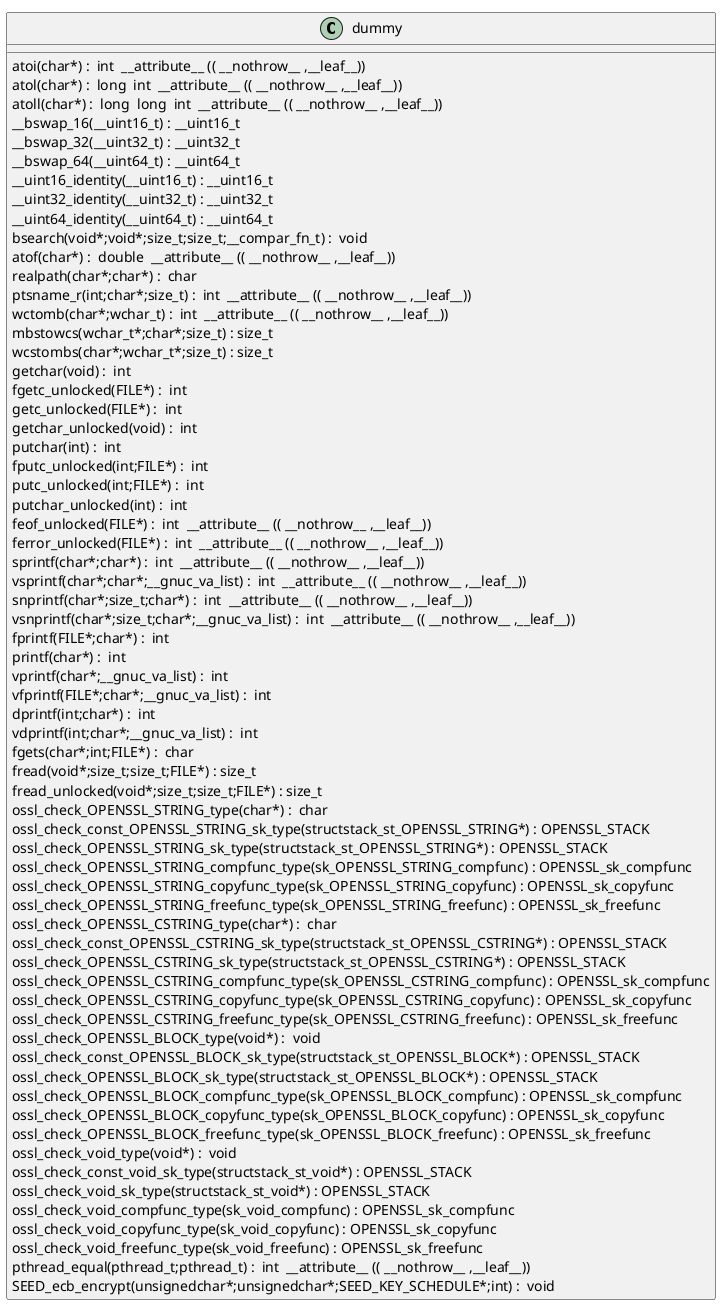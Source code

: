 @startuml
!pragma layout smetana
class dummy {
atoi(char*) :  int  __attribute__ (( __nothrow__ ,__leaf__)) [[[./../../.././qc/crypto/seed/seed_ecb.c.html#468]]]
atol(char*) :  long  int  __attribute__ (( __nothrow__ ,__leaf__)) [[[./../../.././qc/crypto/seed/seed_ecb.c.html#473]]]
atoll(char*) :  long  long  int  __attribute__ (( __nothrow__ ,__leaf__)) [[[./../../.././qc/crypto/seed/seed_ecb.c.html#480]]]
__bswap_16(__uint16_t) : __uint16_t [[[./../../.././qc/crypto/seed/seed_ecb.c.html#642]]]
__bswap_32(__uint32_t) : __uint32_t [[[./../../.././qc/crypto/seed/seed_ecb.c.html#657]]]
__bswap_64(__uint64_t) : __uint64_t [[[./../../.././qc/crypto/seed/seed_ecb.c.html#667]]]
__uint16_identity(__uint16_t) : __uint16_t [[[./../../.././qc/crypto/seed/seed_ecb.c.html#679]]]
__uint32_identity(__uint32_t) : __uint32_t [[[./../../.././qc/crypto/seed/seed_ecb.c.html#685]]]
__uint64_identity(__uint64_t) : __uint64_t [[[./../../.././qc/crypto/seed/seed_ecb.c.html#691]]]
bsearch(void*;void*;size_t;size_t;__compar_fn_t) :  void  [[[./../../.././qc/crypto/seed/seed_ecb.c.html#1359]]]
atof(char*) :  double  __attribute__ (( __nothrow__ ,__leaf__)) [[[./../../.././qc/crypto/seed/seed_ecb.c.html#1]]]
realpath(char*;char*) :  char  [[[./../../.././qc/crypto/seed/seed_ecb.c.html#1]]]
ptsname_r(int;char*;size_t) :  int  __attribute__ (( __nothrow__ ,__leaf__)) [[[./../../.././qc/crypto/seed/seed_ecb.c.html#1]]]
wctomb(char*;wchar_t) :  int  __attribute__ (( __nothrow__ ,__leaf__)) [[[./../../.././qc/crypto/seed/seed_ecb.c.html#1]]]
mbstowcs(wchar_t*;char*;size_t) : size_t [[[./../../.././qc/crypto/seed/seed_ecb.c.html#1]]]
wcstombs(char*;wchar_t*;size_t) : size_t [[[./../../.././qc/crypto/seed/seed_ecb.c.html#1]]]
getchar(void) :  int  [[[./../../.././qc/crypto/seed/seed_ecb.c.html#1]]]
fgetc_unlocked(FILE*) :  int  [[[./../../.././qc/crypto/seed/seed_ecb.c.html#1]]]
getc_unlocked(FILE*) :  int  [[[./../../.././qc/crypto/seed/seed_ecb.c.html#1]]]
getchar_unlocked(void) :  int  [[[./../../.././qc/crypto/seed/seed_ecb.c.html#1]]]
putchar(int) :  int  [[[./../../.././qc/crypto/seed/seed_ecb.c.html#1]]]
fputc_unlocked(int;FILE*) :  int  [[[./../../.././qc/crypto/seed/seed_ecb.c.html#1]]]
putc_unlocked(int;FILE*) :  int  [[[./../../.././qc/crypto/seed/seed_ecb.c.html#1]]]
putchar_unlocked(int) :  int  [[[./../../.././qc/crypto/seed/seed_ecb.c.html#1]]]
feof_unlocked(FILE*) :  int  __attribute__ (( __nothrow__ ,__leaf__)) [[[./../../.././qc/crypto/seed/seed_ecb.c.html#1]]]
ferror_unlocked(FILE*) :  int  __attribute__ (( __nothrow__ ,__leaf__)) [[[./../../.././qc/crypto/seed/seed_ecb.c.html#1]]]
sprintf(char*;char*) :  int  __attribute__ (( __nothrow__ ,__leaf__)) [[[./../../.././qc/crypto/seed/seed_ecb.c.html#1]]]
vsprintf(char*;char*;__gnuc_va_list) :  int  __attribute__ (( __nothrow__ ,__leaf__)) [[[./../../.././qc/crypto/seed/seed_ecb.c.html#1]]]
snprintf(char*;size_t;char*) :  int  __attribute__ (( __nothrow__ ,__leaf__)) [[[./../../.././qc/crypto/seed/seed_ecb.c.html#1]]]
vsnprintf(char*;size_t;char*;__gnuc_va_list) :  int  __attribute__ (( __nothrow__ ,__leaf__)) [[[./../../.././qc/crypto/seed/seed_ecb.c.html#1]]]
fprintf(FILE*;char*) :  int  [[[./../../.././qc/crypto/seed/seed_ecb.c.html#1]]]
printf(char*) :  int  [[[./../../.././qc/crypto/seed/seed_ecb.c.html#1]]]
vprintf(char*;__gnuc_va_list) :  int  [[[./../../.././qc/crypto/seed/seed_ecb.c.html#1]]]
vfprintf(FILE*;char*;__gnuc_va_list) :  int  [[[./../../.././qc/crypto/seed/seed_ecb.c.html#1]]]
dprintf(int;char*) :  int  [[[./../../.././qc/crypto/seed/seed_ecb.c.html#1]]]
vdprintf(int;char*;__gnuc_va_list) :  int  [[[./../../.././qc/crypto/seed/seed_ecb.c.html#1]]]
fgets(char*;int;FILE*) :  char  [[[./../../.././qc/crypto/seed/seed_ecb.c.html#1]]]
fread(void*;size_t;size_t;FILE*) : size_t [[[./../../.././qc/crypto/seed/seed_ecb.c.html#1]]]
fread_unlocked(void*;size_t;size_t;FILE*) : size_t [[[./../../.././qc/crypto/seed/seed_ecb.c.html#1]]]
ossl_check_OPENSSL_STRING_type(char*) :  char  [[[./../../.././qc/crypto/seed/seed_ecb.c.html#1]]]
ossl_check_const_OPENSSL_STRING_sk_type(structstack_st_OPENSSL_STRING*) : OPENSSL_STACK [[[./../../.././qc/crypto/seed/seed_ecb.c.html#1]]]
ossl_check_OPENSSL_STRING_sk_type(structstack_st_OPENSSL_STRING*) : OPENSSL_STACK [[[./../../.././qc/crypto/seed/seed_ecb.c.html#1]]]
ossl_check_OPENSSL_STRING_compfunc_type(sk_OPENSSL_STRING_compfunc) : OPENSSL_sk_compfunc [[[./../../.././qc/crypto/seed/seed_ecb.c.html#1]]]
ossl_check_OPENSSL_STRING_copyfunc_type(sk_OPENSSL_STRING_copyfunc) : OPENSSL_sk_copyfunc [[[./../../.././qc/crypto/seed/seed_ecb.c.html#1]]]
ossl_check_OPENSSL_STRING_freefunc_type(sk_OPENSSL_STRING_freefunc) : OPENSSL_sk_freefunc [[[./../../.././qc/crypto/seed/seed_ecb.c.html#1]]]
ossl_check_OPENSSL_CSTRING_type(char*) :  char  [[[./../../.././qc/crypto/seed/seed_ecb.c.html#1]]]
ossl_check_const_OPENSSL_CSTRING_sk_type(structstack_st_OPENSSL_CSTRING*) : OPENSSL_STACK [[[./../../.././qc/crypto/seed/seed_ecb.c.html#1]]]
ossl_check_OPENSSL_CSTRING_sk_type(structstack_st_OPENSSL_CSTRING*) : OPENSSL_STACK [[[./../../.././qc/crypto/seed/seed_ecb.c.html#1]]]
ossl_check_OPENSSL_CSTRING_compfunc_type(sk_OPENSSL_CSTRING_compfunc) : OPENSSL_sk_compfunc [[[./../../.././qc/crypto/seed/seed_ecb.c.html#1]]]
ossl_check_OPENSSL_CSTRING_copyfunc_type(sk_OPENSSL_CSTRING_copyfunc) : OPENSSL_sk_copyfunc [[[./../../.././qc/crypto/seed/seed_ecb.c.html#1]]]
ossl_check_OPENSSL_CSTRING_freefunc_type(sk_OPENSSL_CSTRING_freefunc) : OPENSSL_sk_freefunc [[[./../../.././qc/crypto/seed/seed_ecb.c.html#1]]]
ossl_check_OPENSSL_BLOCK_type(void*) :  void  [[[./../../.././qc/crypto/seed/seed_ecb.c.html#1]]]
ossl_check_const_OPENSSL_BLOCK_sk_type(structstack_st_OPENSSL_BLOCK*) : OPENSSL_STACK [[[./../../.././qc/crypto/seed/seed_ecb.c.html#1]]]
ossl_check_OPENSSL_BLOCK_sk_type(structstack_st_OPENSSL_BLOCK*) : OPENSSL_STACK [[[./../../.././qc/crypto/seed/seed_ecb.c.html#1]]]
ossl_check_OPENSSL_BLOCK_compfunc_type(sk_OPENSSL_BLOCK_compfunc) : OPENSSL_sk_compfunc [[[./../../.././qc/crypto/seed/seed_ecb.c.html#1]]]
ossl_check_OPENSSL_BLOCK_copyfunc_type(sk_OPENSSL_BLOCK_copyfunc) : OPENSSL_sk_copyfunc [[[./../../.././qc/crypto/seed/seed_ecb.c.html#1]]]
ossl_check_OPENSSL_BLOCK_freefunc_type(sk_OPENSSL_BLOCK_freefunc) : OPENSSL_sk_freefunc [[[./../../.././qc/crypto/seed/seed_ecb.c.html#1]]]
ossl_check_void_type(void*) :  void  [[[./../../.././qc/crypto/seed/seed_ecb.c.html#1]]]
ossl_check_const_void_sk_type(structstack_st_void*) : OPENSSL_STACK [[[./../../.././qc/crypto/seed/seed_ecb.c.html#1]]]
ossl_check_void_sk_type(structstack_st_void*) : OPENSSL_STACK [[[./../../.././qc/crypto/seed/seed_ecb.c.html#1]]]
ossl_check_void_compfunc_type(sk_void_compfunc) : OPENSSL_sk_compfunc [[[./../../.././qc/crypto/seed/seed_ecb.c.html#1]]]
ossl_check_void_copyfunc_type(sk_void_copyfunc) : OPENSSL_sk_copyfunc [[[./../../.././qc/crypto/seed/seed_ecb.c.html#1]]]
ossl_check_void_freefunc_type(sk_void_freefunc) : OPENSSL_sk_freefunc [[[./../../.././qc/crypto/seed/seed_ecb.c.html#1]]]
pthread_equal(pthread_t;pthread_t) :  int  __attribute__ (( __nothrow__ ,__leaf__)) [[[./../../.././qc/crypto/seed/seed_ecb.c.html#1]]]
SEED_ecb_encrypt(unsignedchar*;unsignedchar*;SEED_KEY_SCHEDULE*;int) :  void  [[[./../../.././qc/crypto/seed/seed_ecb.c.html#1]]]
} 
@enduml
